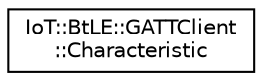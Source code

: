 digraph "Graphical Class Hierarchy"
{
 // LATEX_PDF_SIZE
  edge [fontname="Helvetica",fontsize="10",labelfontname="Helvetica",labelfontsize="10"];
  node [fontname="Helvetica",fontsize="10",shape=record];
  rankdir="LR";
  Node0 [label="IoT::BtLE::GATTClient\l::Characteristic",height=0.2,width=0.4,color="black", fillcolor="white", style="filled",URL="$structIoT_1_1BtLE_1_1GATTClient_1_1Characteristic.html",tooltip="Characteristic description."];
}
